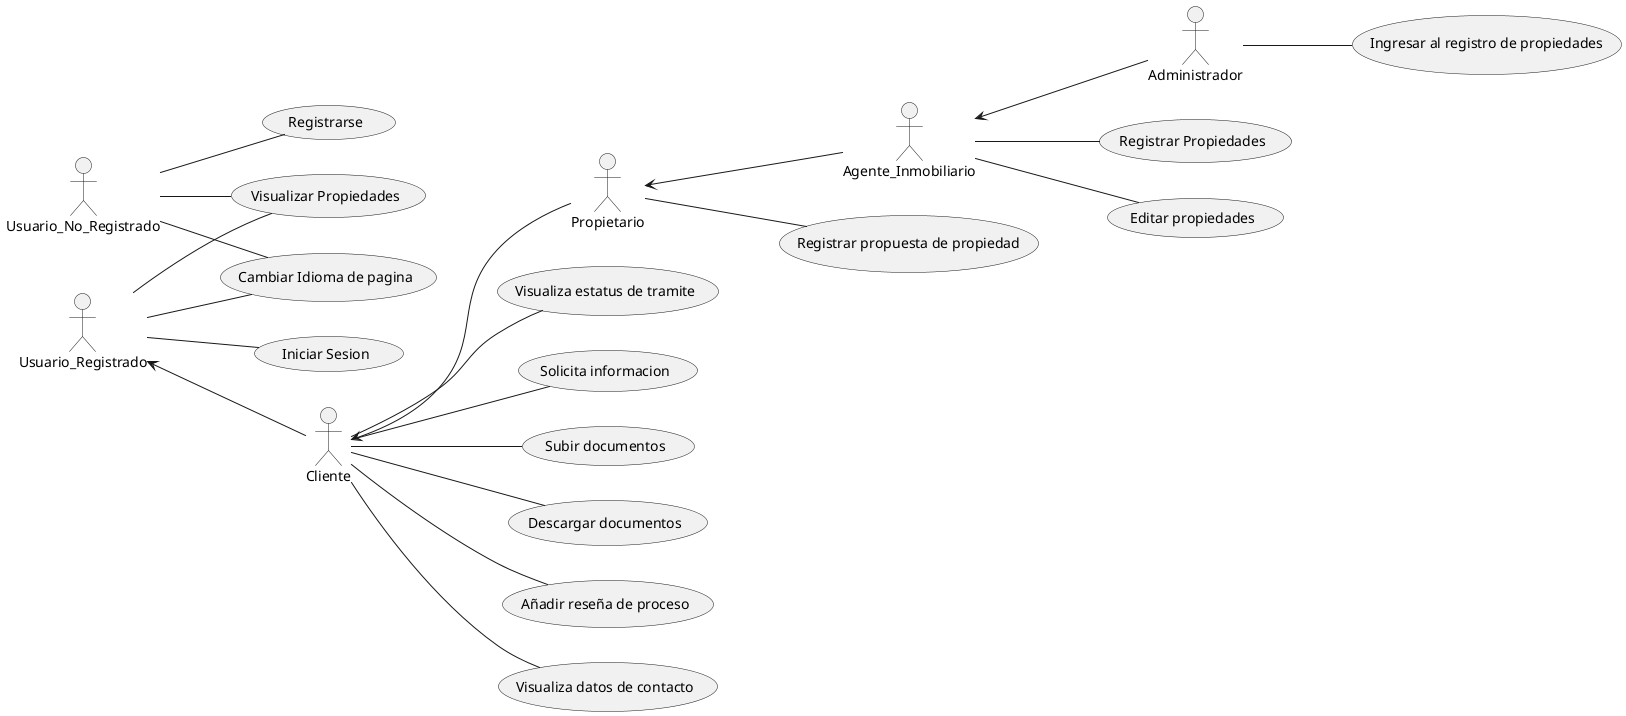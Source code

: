@startuml KIARA
left to right direction
:Usuario_No_Registrado:
:Usuario_Registrado:
:Cliente:
:Propietario:
:Agente_Inmobiliario:
:Administrador:
(Registrarse) as (reg)
(Iniciar Sesion) as (init)
(Cambiar Idioma de pagina) as (traduccion)
(Visualizar Propiedades) as (consultprop)
(Visualiza estatus de tramite) as (consultProc)
(Solicita informacion) as (solicinfo)
(Subir documentos) as (upload_docs)
(Descargar documentos) as (download_docs)
(Registrar Propiedades) as (RegisProp)
(Registrar propuesta de propiedad) as (RegisPropuesta)
(Editar propiedades) as (Editar_propiedades)
(Ingresar al registro de propiedades) as (RegRev)
(Añadir reseña de proceso) as (review)
(Visualiza datos de contacto) as (contact)

Usuario_No_Registrado -- reg
Usuario_No_Registrado -- consultprop
Usuario_No_Registrado -- traduccion


Usuario_Registrado -- init
Usuario_Registrado <-- Cliente
Cliente <-- Propietario
Propietario <-- Agente_Inmobiliario
Agente_Inmobiliario <-- Administrador

Usuario_Registrado -- consultprop
Usuario_Registrado -- traduccion
Cliente  -- consultProc
Cliente -- solicinfo
Cliente -- upload_docs
Cliente -- download_docs
Cliente -- review
Cliente -- contact

Propietario -- RegisPropuesta


Agente_Inmobiliario -- RegisProp
Agente_Inmobiliario -- Editar_propiedades

Administrador -- RegRev
@enduml